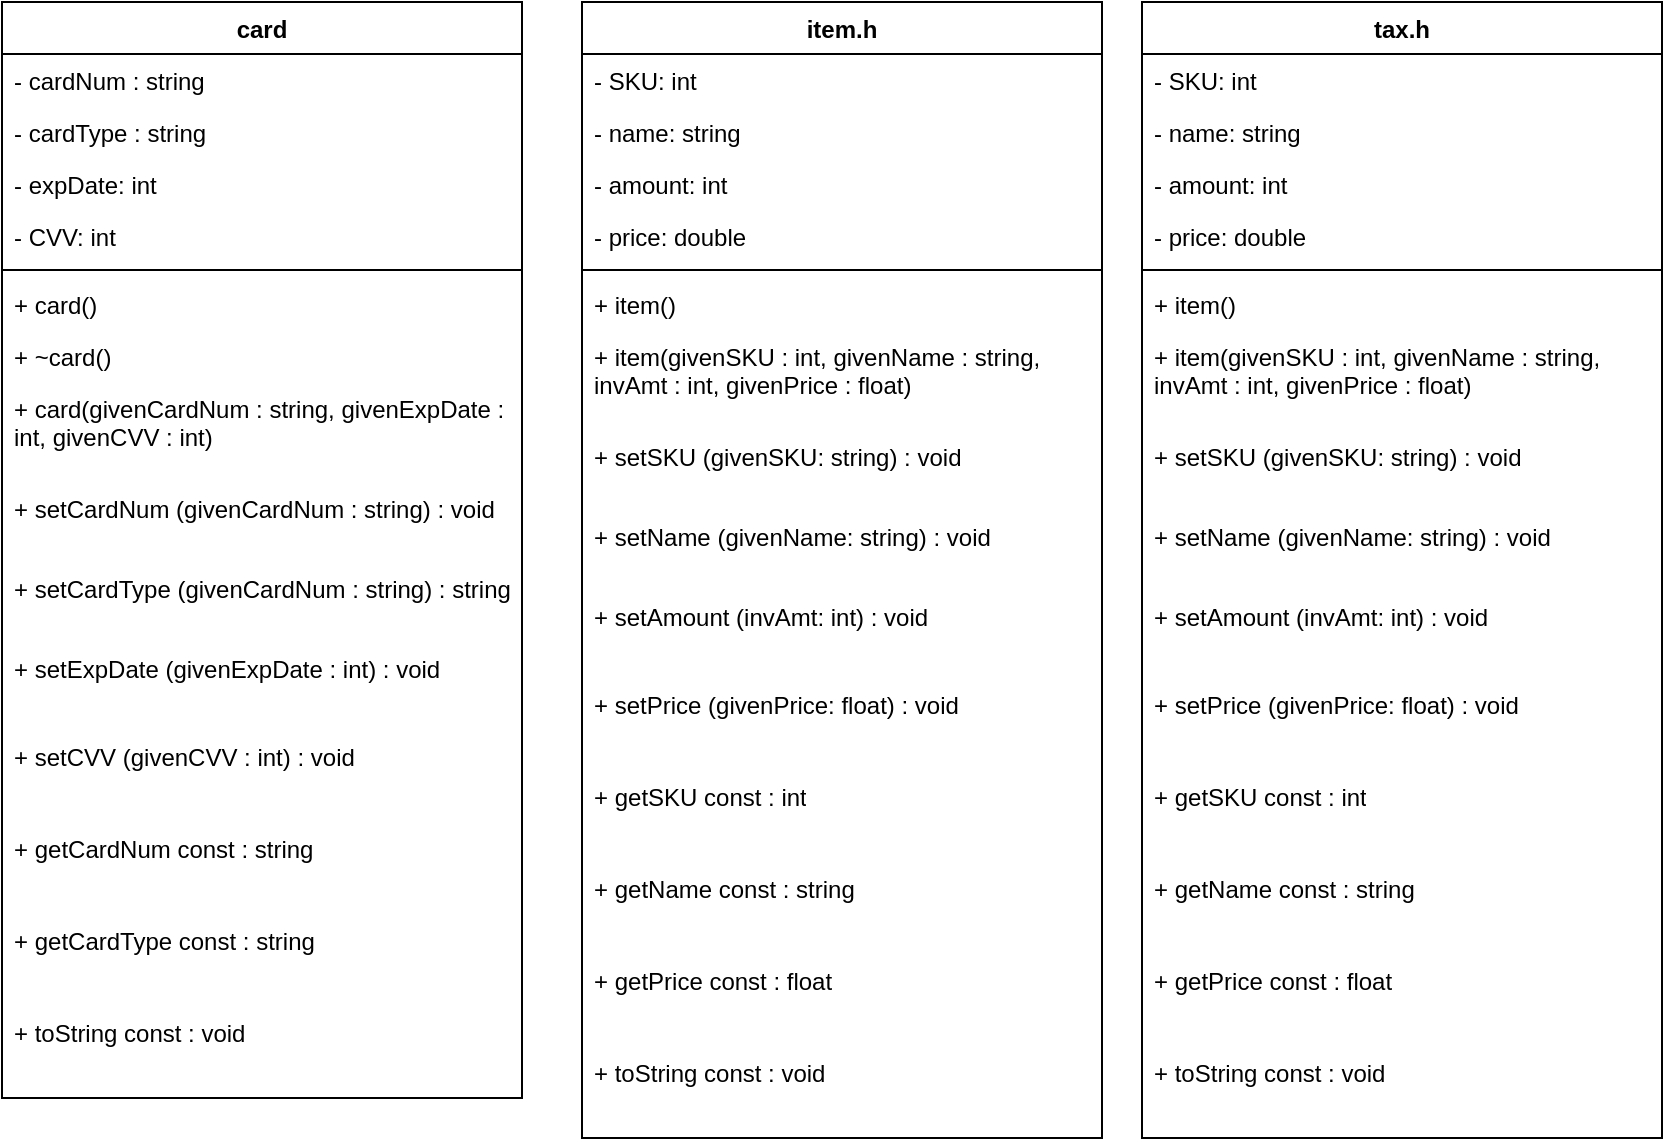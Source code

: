 <mxfile version="18.0.2" type="device"><diagram id="s4DqyoTUTu_d57vvP1bP" name="Page-1"><mxGraphModel dx="981" dy="548" grid="1" gridSize="10" guides="1" tooltips="1" connect="1" arrows="1" fold="1" page="1" pageScale="1" pageWidth="1920" pageHeight="1200" math="0" shadow="0"><root><mxCell id="0"/><mxCell id="1" parent="0"/><mxCell id="wkDU2TJ7Rcdr3MBC7R-R-6" value="card" style="swimlane;fontStyle=1;align=center;verticalAlign=top;childLayout=stackLayout;horizontal=1;startSize=26;horizontalStack=0;resizeParent=1;resizeParentMax=0;resizeLast=0;collapsible=1;marginBottom=0;" parent="1" vertex="1"><mxGeometry x="30" y="30" width="260" height="548" as="geometry"><mxRectangle x="30" y="30" width="60" height="26" as="alternateBounds"/></mxGeometry></mxCell><mxCell id="wkDU2TJ7Rcdr3MBC7R-R-7" value="- cardNum : string" style="text;strokeColor=none;fillColor=none;align=left;verticalAlign=top;spacingLeft=4;spacingRight=4;overflow=hidden;rotatable=0;points=[[0,0.5],[1,0.5]];portConstraint=eastwest;" parent="wkDU2TJ7Rcdr3MBC7R-R-6" vertex="1"><mxGeometry y="26" width="260" height="26" as="geometry"/></mxCell><mxCell id="wkDU2TJ7Rcdr3MBC7R-R-12" value="- cardType : string" style="text;strokeColor=none;fillColor=none;align=left;verticalAlign=top;spacingLeft=4;spacingRight=4;overflow=hidden;rotatable=0;points=[[0,0.5],[1,0.5]];portConstraint=eastwest;" parent="wkDU2TJ7Rcdr3MBC7R-R-6" vertex="1"><mxGeometry y="52" width="260" height="26" as="geometry"/></mxCell><mxCell id="wkDU2TJ7Rcdr3MBC7R-R-13" value="- expDate: int" style="text;strokeColor=none;fillColor=none;align=left;verticalAlign=top;spacingLeft=4;spacingRight=4;overflow=hidden;rotatable=0;points=[[0,0.5],[1,0.5]];portConstraint=eastwest;" parent="wkDU2TJ7Rcdr3MBC7R-R-6" vertex="1"><mxGeometry y="78" width="260" height="26" as="geometry"/></mxCell><mxCell id="wkDU2TJ7Rcdr3MBC7R-R-14" value="- CVV: int" style="text;strokeColor=none;fillColor=none;align=left;verticalAlign=top;spacingLeft=4;spacingRight=4;overflow=hidden;rotatable=0;points=[[0,0.5],[1,0.5]];portConstraint=eastwest;" parent="wkDU2TJ7Rcdr3MBC7R-R-6" vertex="1"><mxGeometry y="104" width="260" height="26" as="geometry"/></mxCell><mxCell id="wkDU2TJ7Rcdr3MBC7R-R-8" value="" style="line;strokeWidth=1;fillColor=none;align=left;verticalAlign=middle;spacingTop=-1;spacingLeft=3;spacingRight=3;rotatable=0;labelPosition=right;points=[];portConstraint=eastwest;" parent="wkDU2TJ7Rcdr3MBC7R-R-6" vertex="1"><mxGeometry y="130" width="260" height="8" as="geometry"/></mxCell><mxCell id="wkDU2TJ7Rcdr3MBC7R-R-15" value="+ card()" style="text;strokeColor=none;fillColor=none;align=left;verticalAlign=top;spacingLeft=4;spacingRight=4;overflow=hidden;rotatable=0;points=[[0,0.5],[1,0.5]];portConstraint=eastwest;" parent="wkDU2TJ7Rcdr3MBC7R-R-6" vertex="1"><mxGeometry y="138" width="260" height="26" as="geometry"/></mxCell><mxCell id="wkDU2TJ7Rcdr3MBC7R-R-16" value="+ ~card()" style="text;strokeColor=none;fillColor=none;align=left;verticalAlign=top;spacingLeft=4;spacingRight=4;overflow=hidden;rotatable=0;points=[[0,0.5],[1,0.5]];portConstraint=eastwest;" parent="wkDU2TJ7Rcdr3MBC7R-R-6" vertex="1"><mxGeometry y="164" width="260" height="26" as="geometry"/></mxCell><mxCell id="wkDU2TJ7Rcdr3MBC7R-R-17" value="+ card(givenCardNum : string, givenExpDate : int, givenCVV : int)" style="text;strokeColor=none;fillColor=none;align=left;verticalAlign=top;spacingLeft=4;spacingRight=4;overflow=hidden;rotatable=0;points=[[0,0.5],[1,0.5]];portConstraint=eastwest;whiteSpace=wrap;" parent="wkDU2TJ7Rcdr3MBC7R-R-6" vertex="1"><mxGeometry y="190" width="260" height="50" as="geometry"/></mxCell><mxCell id="wkDU2TJ7Rcdr3MBC7R-R-19" value="+ setCardNum (givenCardNum : string) : void" style="text;strokeColor=none;fillColor=none;align=left;verticalAlign=top;spacingLeft=4;spacingRight=4;overflow=hidden;rotatable=0;points=[[0,0.5],[1,0.5]];portConstraint=eastwest;whiteSpace=wrap;" parent="wkDU2TJ7Rcdr3MBC7R-R-6" vertex="1"><mxGeometry y="240" width="260" height="40" as="geometry"/></mxCell><mxCell id="wkDU2TJ7Rcdr3MBC7R-R-20" value="+ setCardType (givenCardNum : string) : string" style="text;strokeColor=none;fillColor=none;align=left;verticalAlign=top;spacingLeft=4;spacingRight=4;overflow=hidden;rotatable=0;points=[[0,0.5],[1,0.5]];portConstraint=eastwest;whiteSpace=wrap;" parent="wkDU2TJ7Rcdr3MBC7R-R-6" vertex="1"><mxGeometry y="280" width="260" height="40" as="geometry"/></mxCell><mxCell id="wkDU2TJ7Rcdr3MBC7R-R-18" value="+ setExpDate (givenExpDate : int) : void" style="text;strokeColor=none;fillColor=none;align=left;verticalAlign=top;spacingLeft=4;spacingRight=4;overflow=hidden;rotatable=0;points=[[0,0.5],[1,0.5]];portConstraint=eastwest;whiteSpace=wrap;" parent="wkDU2TJ7Rcdr3MBC7R-R-6" vertex="1"><mxGeometry y="320" width="260" height="44" as="geometry"/></mxCell><mxCell id="wkDU2TJ7Rcdr3MBC7R-R-9" value="+ setCVV (givenCVV : int) : void" style="text;strokeColor=none;fillColor=none;align=left;verticalAlign=top;spacingLeft=4;spacingRight=4;overflow=hidden;rotatable=0;points=[[0,0.5],[1,0.5]];portConstraint=eastwest;whiteSpace=wrap;" parent="wkDU2TJ7Rcdr3MBC7R-R-6" vertex="1"><mxGeometry y="364" width="260" height="46" as="geometry"/></mxCell><mxCell id="wkDU2TJ7Rcdr3MBC7R-R-23" value="+ getCardNum const : string" style="text;strokeColor=none;fillColor=none;align=left;verticalAlign=top;spacingLeft=4;spacingRight=4;overflow=hidden;rotatable=0;points=[[0,0.5],[1,0.5]];portConstraint=eastwest;whiteSpace=wrap;" parent="wkDU2TJ7Rcdr3MBC7R-R-6" vertex="1"><mxGeometry y="410" width="260" height="46" as="geometry"/></mxCell><mxCell id="wkDU2TJ7Rcdr3MBC7R-R-24" value="+ getCardType const : string" style="text;strokeColor=none;fillColor=none;align=left;verticalAlign=top;spacingLeft=4;spacingRight=4;overflow=hidden;rotatable=0;points=[[0,0.5],[1,0.5]];portConstraint=eastwest;whiteSpace=wrap;" parent="wkDU2TJ7Rcdr3MBC7R-R-6" vertex="1"><mxGeometry y="456" width="260" height="46" as="geometry"/></mxCell><mxCell id="wkDU2TJ7Rcdr3MBC7R-R-25" value="+ toString const : void" style="text;strokeColor=none;fillColor=none;align=left;verticalAlign=top;spacingLeft=4;spacingRight=4;overflow=hidden;rotatable=0;points=[[0,0.5],[1,0.5]];portConstraint=eastwest;whiteSpace=wrap;" parent="wkDU2TJ7Rcdr3MBC7R-R-6" vertex="1"><mxGeometry y="502" width="260" height="46" as="geometry"/></mxCell><mxCell id="53AAbDuhJ5y8u_MURxXB-1" value="item.h" style="swimlane;fontStyle=1;align=center;verticalAlign=top;childLayout=stackLayout;horizontal=1;startSize=26;horizontalStack=0;resizeParent=1;resizeParentMax=0;resizeLast=0;collapsible=1;marginBottom=0;" vertex="1" parent="1"><mxGeometry x="320" y="30" width="260" height="568" as="geometry"><mxRectangle x="30" y="30" width="60" height="26" as="alternateBounds"/></mxGeometry></mxCell><mxCell id="53AAbDuhJ5y8u_MURxXB-2" value="- SKU: int" style="text;strokeColor=none;fillColor=none;align=left;verticalAlign=top;spacingLeft=4;spacingRight=4;overflow=hidden;rotatable=0;points=[[0,0.5],[1,0.5]];portConstraint=eastwest;" vertex="1" parent="53AAbDuhJ5y8u_MURxXB-1"><mxGeometry y="26" width="260" height="26" as="geometry"/></mxCell><mxCell id="53AAbDuhJ5y8u_MURxXB-3" value="- name: string" style="text;strokeColor=none;fillColor=none;align=left;verticalAlign=top;spacingLeft=4;spacingRight=4;overflow=hidden;rotatable=0;points=[[0,0.5],[1,0.5]];portConstraint=eastwest;" vertex="1" parent="53AAbDuhJ5y8u_MURxXB-1"><mxGeometry y="52" width="260" height="26" as="geometry"/></mxCell><mxCell id="53AAbDuhJ5y8u_MURxXB-4" value="- amount: int" style="text;strokeColor=none;fillColor=none;align=left;verticalAlign=top;spacingLeft=4;spacingRight=4;overflow=hidden;rotatable=0;points=[[0,0.5],[1,0.5]];portConstraint=eastwest;" vertex="1" parent="53AAbDuhJ5y8u_MURxXB-1"><mxGeometry y="78" width="260" height="26" as="geometry"/></mxCell><mxCell id="53AAbDuhJ5y8u_MURxXB-5" value="- price: double" style="text;strokeColor=none;fillColor=none;align=left;verticalAlign=top;spacingLeft=4;spacingRight=4;overflow=hidden;rotatable=0;points=[[0,0.5],[1,0.5]];portConstraint=eastwest;" vertex="1" parent="53AAbDuhJ5y8u_MURxXB-1"><mxGeometry y="104" width="260" height="26" as="geometry"/></mxCell><mxCell id="53AAbDuhJ5y8u_MURxXB-6" value="" style="line;strokeWidth=1;fillColor=none;align=left;verticalAlign=middle;spacingTop=-1;spacingLeft=3;spacingRight=3;rotatable=0;labelPosition=right;points=[];portConstraint=eastwest;" vertex="1" parent="53AAbDuhJ5y8u_MURxXB-1"><mxGeometry y="130" width="260" height="8" as="geometry"/></mxCell><mxCell id="53AAbDuhJ5y8u_MURxXB-7" value="+ item()" style="text;strokeColor=none;fillColor=none;align=left;verticalAlign=top;spacingLeft=4;spacingRight=4;overflow=hidden;rotatable=0;points=[[0,0.5],[1,0.5]];portConstraint=eastwest;" vertex="1" parent="53AAbDuhJ5y8u_MURxXB-1"><mxGeometry y="138" width="260" height="26" as="geometry"/></mxCell><mxCell id="53AAbDuhJ5y8u_MURxXB-9" value="+ item(givenSKU : int, givenName : string, invAmt : int, givenPrice : float)" style="text;strokeColor=none;fillColor=none;align=left;verticalAlign=top;spacingLeft=4;spacingRight=4;overflow=hidden;rotatable=0;points=[[0,0.5],[1,0.5]];portConstraint=eastwest;whiteSpace=wrap;" vertex="1" parent="53AAbDuhJ5y8u_MURxXB-1"><mxGeometry y="164" width="260" height="50" as="geometry"/></mxCell><mxCell id="53AAbDuhJ5y8u_MURxXB-10" value="+ setSKU (givenSKU: string) : void" style="text;strokeColor=none;fillColor=none;align=left;verticalAlign=top;spacingLeft=4;spacingRight=4;overflow=hidden;rotatable=0;points=[[0,0.5],[1,0.5]];portConstraint=eastwest;whiteSpace=wrap;" vertex="1" parent="53AAbDuhJ5y8u_MURxXB-1"><mxGeometry y="214" width="260" height="40" as="geometry"/></mxCell><mxCell id="53AAbDuhJ5y8u_MURxXB-11" value="+ setName (givenName: string) : void" style="text;strokeColor=none;fillColor=none;align=left;verticalAlign=top;spacingLeft=4;spacingRight=4;overflow=hidden;rotatable=0;points=[[0,0.5],[1,0.5]];portConstraint=eastwest;whiteSpace=wrap;" vertex="1" parent="53AAbDuhJ5y8u_MURxXB-1"><mxGeometry y="254" width="260" height="40" as="geometry"/></mxCell><mxCell id="53AAbDuhJ5y8u_MURxXB-12" value="+ setAmount (invAmt: int) : void" style="text;strokeColor=none;fillColor=none;align=left;verticalAlign=top;spacingLeft=4;spacingRight=4;overflow=hidden;rotatable=0;points=[[0,0.5],[1,0.5]];portConstraint=eastwest;whiteSpace=wrap;" vertex="1" parent="53AAbDuhJ5y8u_MURxXB-1"><mxGeometry y="294" width="260" height="44" as="geometry"/></mxCell><mxCell id="53AAbDuhJ5y8u_MURxXB-13" value="+ setPrice (givenPrice: float) : void" style="text;strokeColor=none;fillColor=none;align=left;verticalAlign=top;spacingLeft=4;spacingRight=4;overflow=hidden;rotatable=0;points=[[0,0.5],[1,0.5]];portConstraint=eastwest;whiteSpace=wrap;" vertex="1" parent="53AAbDuhJ5y8u_MURxXB-1"><mxGeometry y="338" width="260" height="46" as="geometry"/></mxCell><mxCell id="53AAbDuhJ5y8u_MURxXB-14" value="+ getSKU const : int" style="text;strokeColor=none;fillColor=none;align=left;verticalAlign=top;spacingLeft=4;spacingRight=4;overflow=hidden;rotatable=0;points=[[0,0.5],[1,0.5]];portConstraint=eastwest;whiteSpace=wrap;" vertex="1" parent="53AAbDuhJ5y8u_MURxXB-1"><mxGeometry y="384" width="260" height="46" as="geometry"/></mxCell><mxCell id="53AAbDuhJ5y8u_MURxXB-15" value="+ getName const : string" style="text;strokeColor=none;fillColor=none;align=left;verticalAlign=top;spacingLeft=4;spacingRight=4;overflow=hidden;rotatable=0;points=[[0,0.5],[1,0.5]];portConstraint=eastwest;whiteSpace=wrap;" vertex="1" parent="53AAbDuhJ5y8u_MURxXB-1"><mxGeometry y="430" width="260" height="46" as="geometry"/></mxCell><mxCell id="53AAbDuhJ5y8u_MURxXB-17" value="+ getPrice const : float" style="text;strokeColor=none;fillColor=none;align=left;verticalAlign=top;spacingLeft=4;spacingRight=4;overflow=hidden;rotatable=0;points=[[0,0.5],[1,0.5]];portConstraint=eastwest;whiteSpace=wrap;" vertex="1" parent="53AAbDuhJ5y8u_MURxXB-1"><mxGeometry y="476" width="260" height="46" as="geometry"/></mxCell><mxCell id="53AAbDuhJ5y8u_MURxXB-16" value="+ toString const : void" style="text;strokeColor=none;fillColor=none;align=left;verticalAlign=top;spacingLeft=4;spacingRight=4;overflow=hidden;rotatable=0;points=[[0,0.5],[1,0.5]];portConstraint=eastwest;whiteSpace=wrap;" vertex="1" parent="53AAbDuhJ5y8u_MURxXB-1"><mxGeometry y="522" width="260" height="46" as="geometry"/></mxCell><mxCell id="53AAbDuhJ5y8u_MURxXB-18" value="tax.h" style="swimlane;fontStyle=1;align=center;verticalAlign=top;childLayout=stackLayout;horizontal=1;startSize=26;horizontalStack=0;resizeParent=1;resizeParentMax=0;resizeLast=0;collapsible=1;marginBottom=0;" vertex="1" parent="1"><mxGeometry x="600" y="30" width="260" height="568" as="geometry"><mxRectangle x="30" y="30" width="60" height="26" as="alternateBounds"/></mxGeometry></mxCell><mxCell id="53AAbDuhJ5y8u_MURxXB-19" value="- SKU: int" style="text;strokeColor=none;fillColor=none;align=left;verticalAlign=top;spacingLeft=4;spacingRight=4;overflow=hidden;rotatable=0;points=[[0,0.5],[1,0.5]];portConstraint=eastwest;" vertex="1" parent="53AAbDuhJ5y8u_MURxXB-18"><mxGeometry y="26" width="260" height="26" as="geometry"/></mxCell><mxCell id="53AAbDuhJ5y8u_MURxXB-20" value="- name: string" style="text;strokeColor=none;fillColor=none;align=left;verticalAlign=top;spacingLeft=4;spacingRight=4;overflow=hidden;rotatable=0;points=[[0,0.5],[1,0.5]];portConstraint=eastwest;" vertex="1" parent="53AAbDuhJ5y8u_MURxXB-18"><mxGeometry y="52" width="260" height="26" as="geometry"/></mxCell><mxCell id="53AAbDuhJ5y8u_MURxXB-21" value="- amount: int" style="text;strokeColor=none;fillColor=none;align=left;verticalAlign=top;spacingLeft=4;spacingRight=4;overflow=hidden;rotatable=0;points=[[0,0.5],[1,0.5]];portConstraint=eastwest;" vertex="1" parent="53AAbDuhJ5y8u_MURxXB-18"><mxGeometry y="78" width="260" height="26" as="geometry"/></mxCell><mxCell id="53AAbDuhJ5y8u_MURxXB-22" value="- price: double" style="text;strokeColor=none;fillColor=none;align=left;verticalAlign=top;spacingLeft=4;spacingRight=4;overflow=hidden;rotatable=0;points=[[0,0.5],[1,0.5]];portConstraint=eastwest;" vertex="1" parent="53AAbDuhJ5y8u_MURxXB-18"><mxGeometry y="104" width="260" height="26" as="geometry"/></mxCell><mxCell id="53AAbDuhJ5y8u_MURxXB-23" value="" style="line;strokeWidth=1;fillColor=none;align=left;verticalAlign=middle;spacingTop=-1;spacingLeft=3;spacingRight=3;rotatable=0;labelPosition=right;points=[];portConstraint=eastwest;" vertex="1" parent="53AAbDuhJ5y8u_MURxXB-18"><mxGeometry y="130" width="260" height="8" as="geometry"/></mxCell><mxCell id="53AAbDuhJ5y8u_MURxXB-24" value="+ item()" style="text;strokeColor=none;fillColor=none;align=left;verticalAlign=top;spacingLeft=4;spacingRight=4;overflow=hidden;rotatable=0;points=[[0,0.5],[1,0.5]];portConstraint=eastwest;" vertex="1" parent="53AAbDuhJ5y8u_MURxXB-18"><mxGeometry y="138" width="260" height="26" as="geometry"/></mxCell><mxCell id="53AAbDuhJ5y8u_MURxXB-25" value="+ item(givenSKU : int, givenName : string, invAmt : int, givenPrice : float)" style="text;strokeColor=none;fillColor=none;align=left;verticalAlign=top;spacingLeft=4;spacingRight=4;overflow=hidden;rotatable=0;points=[[0,0.5],[1,0.5]];portConstraint=eastwest;whiteSpace=wrap;" vertex="1" parent="53AAbDuhJ5y8u_MURxXB-18"><mxGeometry y="164" width="260" height="50" as="geometry"/></mxCell><mxCell id="53AAbDuhJ5y8u_MURxXB-26" value="+ setSKU (givenSKU: string) : void" style="text;strokeColor=none;fillColor=none;align=left;verticalAlign=top;spacingLeft=4;spacingRight=4;overflow=hidden;rotatable=0;points=[[0,0.5],[1,0.5]];portConstraint=eastwest;whiteSpace=wrap;" vertex="1" parent="53AAbDuhJ5y8u_MURxXB-18"><mxGeometry y="214" width="260" height="40" as="geometry"/></mxCell><mxCell id="53AAbDuhJ5y8u_MURxXB-27" value="+ setName (givenName: string) : void" style="text;strokeColor=none;fillColor=none;align=left;verticalAlign=top;spacingLeft=4;spacingRight=4;overflow=hidden;rotatable=0;points=[[0,0.5],[1,0.5]];portConstraint=eastwest;whiteSpace=wrap;" vertex="1" parent="53AAbDuhJ5y8u_MURxXB-18"><mxGeometry y="254" width="260" height="40" as="geometry"/></mxCell><mxCell id="53AAbDuhJ5y8u_MURxXB-28" value="+ setAmount (invAmt: int) : void" style="text;strokeColor=none;fillColor=none;align=left;verticalAlign=top;spacingLeft=4;spacingRight=4;overflow=hidden;rotatable=0;points=[[0,0.5],[1,0.5]];portConstraint=eastwest;whiteSpace=wrap;" vertex="1" parent="53AAbDuhJ5y8u_MURxXB-18"><mxGeometry y="294" width="260" height="44" as="geometry"/></mxCell><mxCell id="53AAbDuhJ5y8u_MURxXB-29" value="+ setPrice (givenPrice: float) : void" style="text;strokeColor=none;fillColor=none;align=left;verticalAlign=top;spacingLeft=4;spacingRight=4;overflow=hidden;rotatable=0;points=[[0,0.5],[1,0.5]];portConstraint=eastwest;whiteSpace=wrap;" vertex="1" parent="53AAbDuhJ5y8u_MURxXB-18"><mxGeometry y="338" width="260" height="46" as="geometry"/></mxCell><mxCell id="53AAbDuhJ5y8u_MURxXB-30" value="+ getSKU const : int" style="text;strokeColor=none;fillColor=none;align=left;verticalAlign=top;spacingLeft=4;spacingRight=4;overflow=hidden;rotatable=0;points=[[0,0.5],[1,0.5]];portConstraint=eastwest;whiteSpace=wrap;" vertex="1" parent="53AAbDuhJ5y8u_MURxXB-18"><mxGeometry y="384" width="260" height="46" as="geometry"/></mxCell><mxCell id="53AAbDuhJ5y8u_MURxXB-31" value="+ getName const : string" style="text;strokeColor=none;fillColor=none;align=left;verticalAlign=top;spacingLeft=4;spacingRight=4;overflow=hidden;rotatable=0;points=[[0,0.5],[1,0.5]];portConstraint=eastwest;whiteSpace=wrap;" vertex="1" parent="53AAbDuhJ5y8u_MURxXB-18"><mxGeometry y="430" width="260" height="46" as="geometry"/></mxCell><mxCell id="53AAbDuhJ5y8u_MURxXB-32" value="+ getPrice const : float" style="text;strokeColor=none;fillColor=none;align=left;verticalAlign=top;spacingLeft=4;spacingRight=4;overflow=hidden;rotatable=0;points=[[0,0.5],[1,0.5]];portConstraint=eastwest;whiteSpace=wrap;" vertex="1" parent="53AAbDuhJ5y8u_MURxXB-18"><mxGeometry y="476" width="260" height="46" as="geometry"/></mxCell><mxCell id="53AAbDuhJ5y8u_MURxXB-33" value="+ toString const : void" style="text;strokeColor=none;fillColor=none;align=left;verticalAlign=top;spacingLeft=4;spacingRight=4;overflow=hidden;rotatable=0;points=[[0,0.5],[1,0.5]];portConstraint=eastwest;whiteSpace=wrap;" vertex="1" parent="53AAbDuhJ5y8u_MURxXB-18"><mxGeometry y="522" width="260" height="46" as="geometry"/></mxCell></root></mxGraphModel></diagram></mxfile>